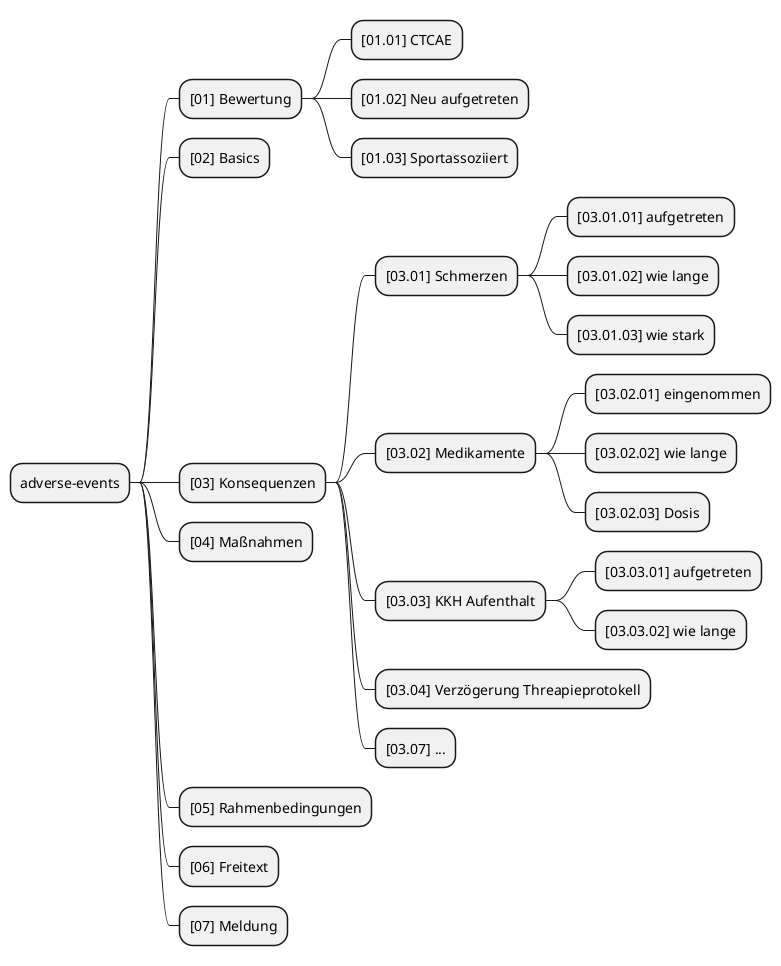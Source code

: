 @startmindmap test

+ adverse-events
++ [01] Bewertung
+++ [01.01] CTCAE
+++ [01.02] Neu aufgetreten
+++ [01.03] Sportassoziiert
++ [02] Basics
++ [03] Konsequenzen
+++ [03.01] Schmerzen
++++ [03.01.01] aufgetreten
++++ [03.01.02] wie lange
++++ [03.01.03] wie stark
+++ [03.02] Medikamente
++++ [03.02.01] eingenommen
++++ [03.02.02] wie lange
++++ [03.02.03] Dosis
+++ [03.03] KKH Aufenthalt
++++ [03.03.01] aufgetreten
++++ [03.03.02] wie lange
+++ [03.04] Verzögerung Threapieprotokell
+++ [03.07] ...
++ [04] Maßnahmen
++ [05] Rahmenbedingungen
++ [06] Freitext
++ [07] Meldung

@endmindmap
